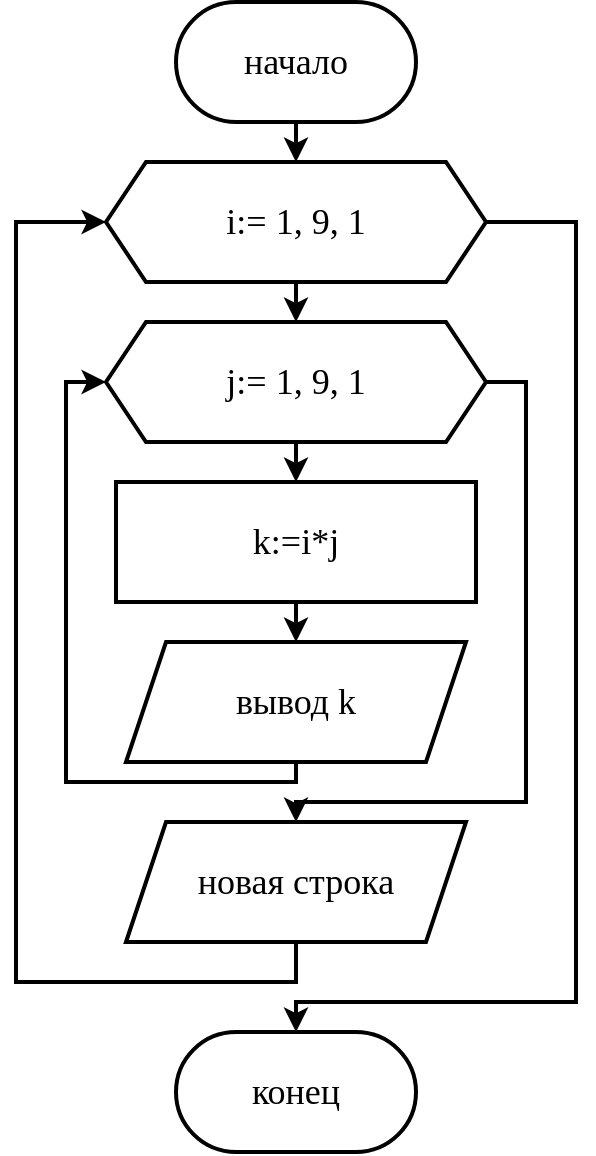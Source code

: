 <mxfile version="23.1.2" type="github">
  <diagram name="Страница 1" id="11p8WvnLDjndFo5-HQZ-">
    <mxGraphModel dx="1434" dy="754" grid="1" gridSize="10" guides="1" tooltips="1" connect="1" arrows="1" fold="1" page="1" pageScale="1" pageWidth="827" pageHeight="1169" math="0" shadow="0">
      <root>
        <mxCell id="0" />
        <mxCell id="1" parent="0" />
        <mxCell id="PvhkI9amJW70u8WrbmY--9" style="edgeStyle=orthogonalEdgeStyle;rounded=0;orthogonalLoop=1;jettySize=auto;html=1;exitX=0.5;exitY=1;exitDx=0;exitDy=0;entryX=0.5;entryY=0;entryDx=0;entryDy=0;strokeWidth=2;fontFamily=Times New Roman;fontSize=18;" edge="1" parent="1" source="PvhkI9amJW70u8WrbmY--1" target="PvhkI9amJW70u8WrbmY--3">
          <mxGeometry relative="1" as="geometry" />
        </mxCell>
        <mxCell id="PvhkI9amJW70u8WrbmY--1" value="начало" style="rounded=1;whiteSpace=wrap;html=1;arcSize=50;strokeWidth=2;fontFamily=Times New Roman;fontSize=18;" vertex="1" parent="1">
          <mxGeometry x="320" y="70" width="120" height="60" as="geometry" />
        </mxCell>
        <mxCell id="PvhkI9amJW70u8WrbmY--2" value="конец" style="rounded=1;whiteSpace=wrap;html=1;arcSize=50;strokeWidth=2;fontFamily=Times New Roman;fontSize=18;" vertex="1" parent="1">
          <mxGeometry x="320" y="585" width="120" height="60" as="geometry" />
        </mxCell>
        <mxCell id="PvhkI9amJW70u8WrbmY--11" style="edgeStyle=orthogonalEdgeStyle;rounded=0;orthogonalLoop=1;jettySize=auto;html=1;exitX=0.5;exitY=1;exitDx=0;exitDy=0;entryX=0.5;entryY=0;entryDx=0;entryDy=0;strokeWidth=2;fontFamily=Times New Roman;fontSize=18;" edge="1" parent="1" source="PvhkI9amJW70u8WrbmY--3" target="PvhkI9amJW70u8WrbmY--4">
          <mxGeometry relative="1" as="geometry" />
        </mxCell>
        <mxCell id="PvhkI9amJW70u8WrbmY--22" style="edgeStyle=orthogonalEdgeStyle;rounded=0;orthogonalLoop=1;jettySize=auto;html=1;exitX=1;exitY=0.5;exitDx=0;exitDy=0;entryX=0.5;entryY=0;entryDx=0;entryDy=0;strokeWidth=2;fontFamily=Times New Roman;fontSize=18;" edge="1" parent="1" source="PvhkI9amJW70u8WrbmY--3" target="PvhkI9amJW70u8WrbmY--2">
          <mxGeometry relative="1" as="geometry">
            <Array as="points">
              <mxPoint x="520" y="180" />
              <mxPoint x="520" y="570" />
              <mxPoint x="380" y="570" />
            </Array>
          </mxGeometry>
        </mxCell>
        <mxCell id="PvhkI9amJW70u8WrbmY--3" value="i:= 1, 9, 1" style="shape=hexagon;perimeter=hexagonPerimeter2;whiteSpace=wrap;html=1;fixedSize=1;strokeWidth=2;fontFamily=Times New Roman;fontSize=18;" vertex="1" parent="1">
          <mxGeometry x="285" y="150" width="190" height="60" as="geometry" />
        </mxCell>
        <mxCell id="PvhkI9amJW70u8WrbmY--12" style="edgeStyle=orthogonalEdgeStyle;rounded=0;orthogonalLoop=1;jettySize=auto;html=1;exitX=0.5;exitY=1;exitDx=0;exitDy=0;entryX=0.5;entryY=0;entryDx=0;entryDy=0;strokeWidth=2;fontFamily=Times New Roman;fontSize=18;" edge="1" parent="1" source="PvhkI9amJW70u8WrbmY--4" target="PvhkI9amJW70u8WrbmY--5">
          <mxGeometry relative="1" as="geometry" />
        </mxCell>
        <mxCell id="PvhkI9amJW70u8WrbmY--20" style="edgeStyle=orthogonalEdgeStyle;rounded=0;orthogonalLoop=1;jettySize=auto;html=1;exitX=1;exitY=0.5;exitDx=0;exitDy=0;entryX=0.5;entryY=0;entryDx=0;entryDy=0;strokeWidth=2;fontFamily=Times New Roman;fontSize=18;" edge="1" parent="1" source="PvhkI9amJW70u8WrbmY--4" target="PvhkI9amJW70u8WrbmY--8">
          <mxGeometry relative="1" as="geometry">
            <Array as="points">
              <mxPoint x="495" y="260" />
              <mxPoint x="495" y="470" />
              <mxPoint x="380" y="470" />
            </Array>
          </mxGeometry>
        </mxCell>
        <mxCell id="PvhkI9amJW70u8WrbmY--4" value="j:= 1, 9, 1" style="shape=hexagon;perimeter=hexagonPerimeter2;whiteSpace=wrap;html=1;fixedSize=1;strokeWidth=2;fontFamily=Times New Roman;fontSize=18;" vertex="1" parent="1">
          <mxGeometry x="285" y="230" width="190" height="60" as="geometry" />
        </mxCell>
        <mxCell id="PvhkI9amJW70u8WrbmY--13" style="edgeStyle=orthogonalEdgeStyle;rounded=0;orthogonalLoop=1;jettySize=auto;html=1;exitX=0.5;exitY=1;exitDx=0;exitDy=0;entryX=0.5;entryY=0;entryDx=0;entryDy=0;strokeWidth=2;fontFamily=Times New Roman;fontSize=18;" edge="1" parent="1" source="PvhkI9amJW70u8WrbmY--5" target="PvhkI9amJW70u8WrbmY--6">
          <mxGeometry relative="1" as="geometry" />
        </mxCell>
        <mxCell id="PvhkI9amJW70u8WrbmY--5" value="k:=i*j" style="rounded=0;whiteSpace=wrap;html=1;strokeWidth=2;fontFamily=Times New Roman;fontSize=18;" vertex="1" parent="1">
          <mxGeometry x="290" y="310" width="180" height="60" as="geometry" />
        </mxCell>
        <mxCell id="PvhkI9amJW70u8WrbmY--17" style="edgeStyle=orthogonalEdgeStyle;rounded=0;orthogonalLoop=1;jettySize=auto;html=1;exitX=0.5;exitY=1;exitDx=0;exitDy=0;entryX=0;entryY=0.5;entryDx=0;entryDy=0;strokeWidth=2;fontFamily=Times New Roman;fontSize=18;" edge="1" parent="1" source="PvhkI9amJW70u8WrbmY--6" target="PvhkI9amJW70u8WrbmY--4">
          <mxGeometry relative="1" as="geometry">
            <Array as="points">
              <mxPoint x="380" y="460" />
              <mxPoint x="265" y="460" />
              <mxPoint x="265" y="260" />
            </Array>
          </mxGeometry>
        </mxCell>
        <mxCell id="PvhkI9amJW70u8WrbmY--6" value="вывод k" style="shape=parallelogram;perimeter=parallelogramPerimeter;whiteSpace=wrap;html=1;fixedSize=1;strokeWidth=2;fontFamily=Times New Roman;fontSize=18;" vertex="1" parent="1">
          <mxGeometry x="295" y="390" width="170" height="60" as="geometry" />
        </mxCell>
        <mxCell id="PvhkI9amJW70u8WrbmY--21" style="edgeStyle=orthogonalEdgeStyle;rounded=0;orthogonalLoop=1;jettySize=auto;html=1;exitX=0.5;exitY=1;exitDx=0;exitDy=0;entryX=0;entryY=0.5;entryDx=0;entryDy=0;strokeWidth=2;fontFamily=Times New Roman;fontSize=18;" edge="1" parent="1" source="PvhkI9amJW70u8WrbmY--8" target="PvhkI9amJW70u8WrbmY--3">
          <mxGeometry relative="1" as="geometry">
            <Array as="points">
              <mxPoint x="380" y="560" />
              <mxPoint x="240" y="560" />
              <mxPoint x="240" y="180" />
            </Array>
          </mxGeometry>
        </mxCell>
        <mxCell id="PvhkI9amJW70u8WrbmY--8" value="новая строка" style="shape=parallelogram;perimeter=parallelogramPerimeter;whiteSpace=wrap;html=1;fixedSize=1;strokeWidth=2;fontFamily=Times New Roman;fontSize=18;" vertex="1" parent="1">
          <mxGeometry x="295" y="480" width="170" height="60" as="geometry" />
        </mxCell>
      </root>
    </mxGraphModel>
  </diagram>
</mxfile>
